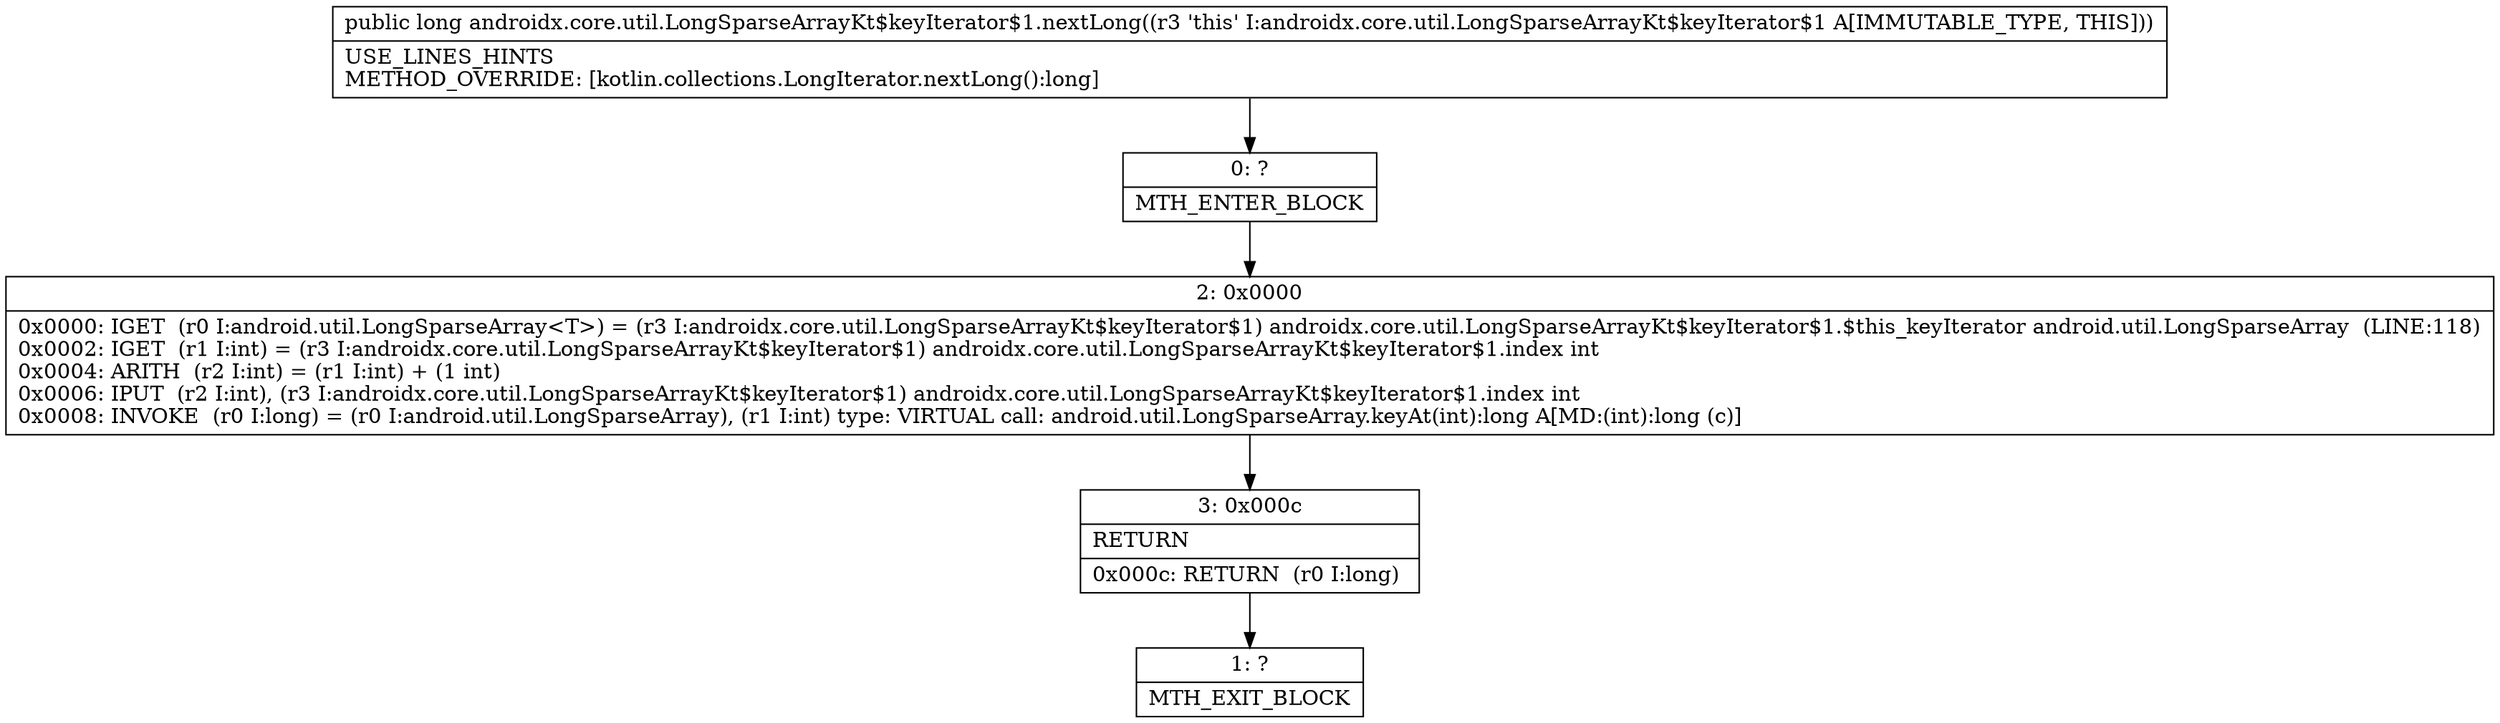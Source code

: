 digraph "CFG forandroidx.core.util.LongSparseArrayKt$keyIterator$1.nextLong()J" {
Node_0 [shape=record,label="{0\:\ ?|MTH_ENTER_BLOCK\l}"];
Node_2 [shape=record,label="{2\:\ 0x0000|0x0000: IGET  (r0 I:android.util.LongSparseArray\<T\>) = (r3 I:androidx.core.util.LongSparseArrayKt$keyIterator$1) androidx.core.util.LongSparseArrayKt$keyIterator$1.$this_keyIterator android.util.LongSparseArray  (LINE:118)\l0x0002: IGET  (r1 I:int) = (r3 I:androidx.core.util.LongSparseArrayKt$keyIterator$1) androidx.core.util.LongSparseArrayKt$keyIterator$1.index int \l0x0004: ARITH  (r2 I:int) = (r1 I:int) + (1 int) \l0x0006: IPUT  (r2 I:int), (r3 I:androidx.core.util.LongSparseArrayKt$keyIterator$1) androidx.core.util.LongSparseArrayKt$keyIterator$1.index int \l0x0008: INVOKE  (r0 I:long) = (r0 I:android.util.LongSparseArray), (r1 I:int) type: VIRTUAL call: android.util.LongSparseArray.keyAt(int):long A[MD:(int):long (c)]\l}"];
Node_3 [shape=record,label="{3\:\ 0x000c|RETURN\l|0x000c: RETURN  (r0 I:long) \l}"];
Node_1 [shape=record,label="{1\:\ ?|MTH_EXIT_BLOCK\l}"];
MethodNode[shape=record,label="{public long androidx.core.util.LongSparseArrayKt$keyIterator$1.nextLong((r3 'this' I:androidx.core.util.LongSparseArrayKt$keyIterator$1 A[IMMUTABLE_TYPE, THIS]))  | USE_LINES_HINTS\lMETHOD_OVERRIDE: [kotlin.collections.LongIterator.nextLong():long]\l}"];
MethodNode -> Node_0;Node_0 -> Node_2;
Node_2 -> Node_3;
Node_3 -> Node_1;
}


